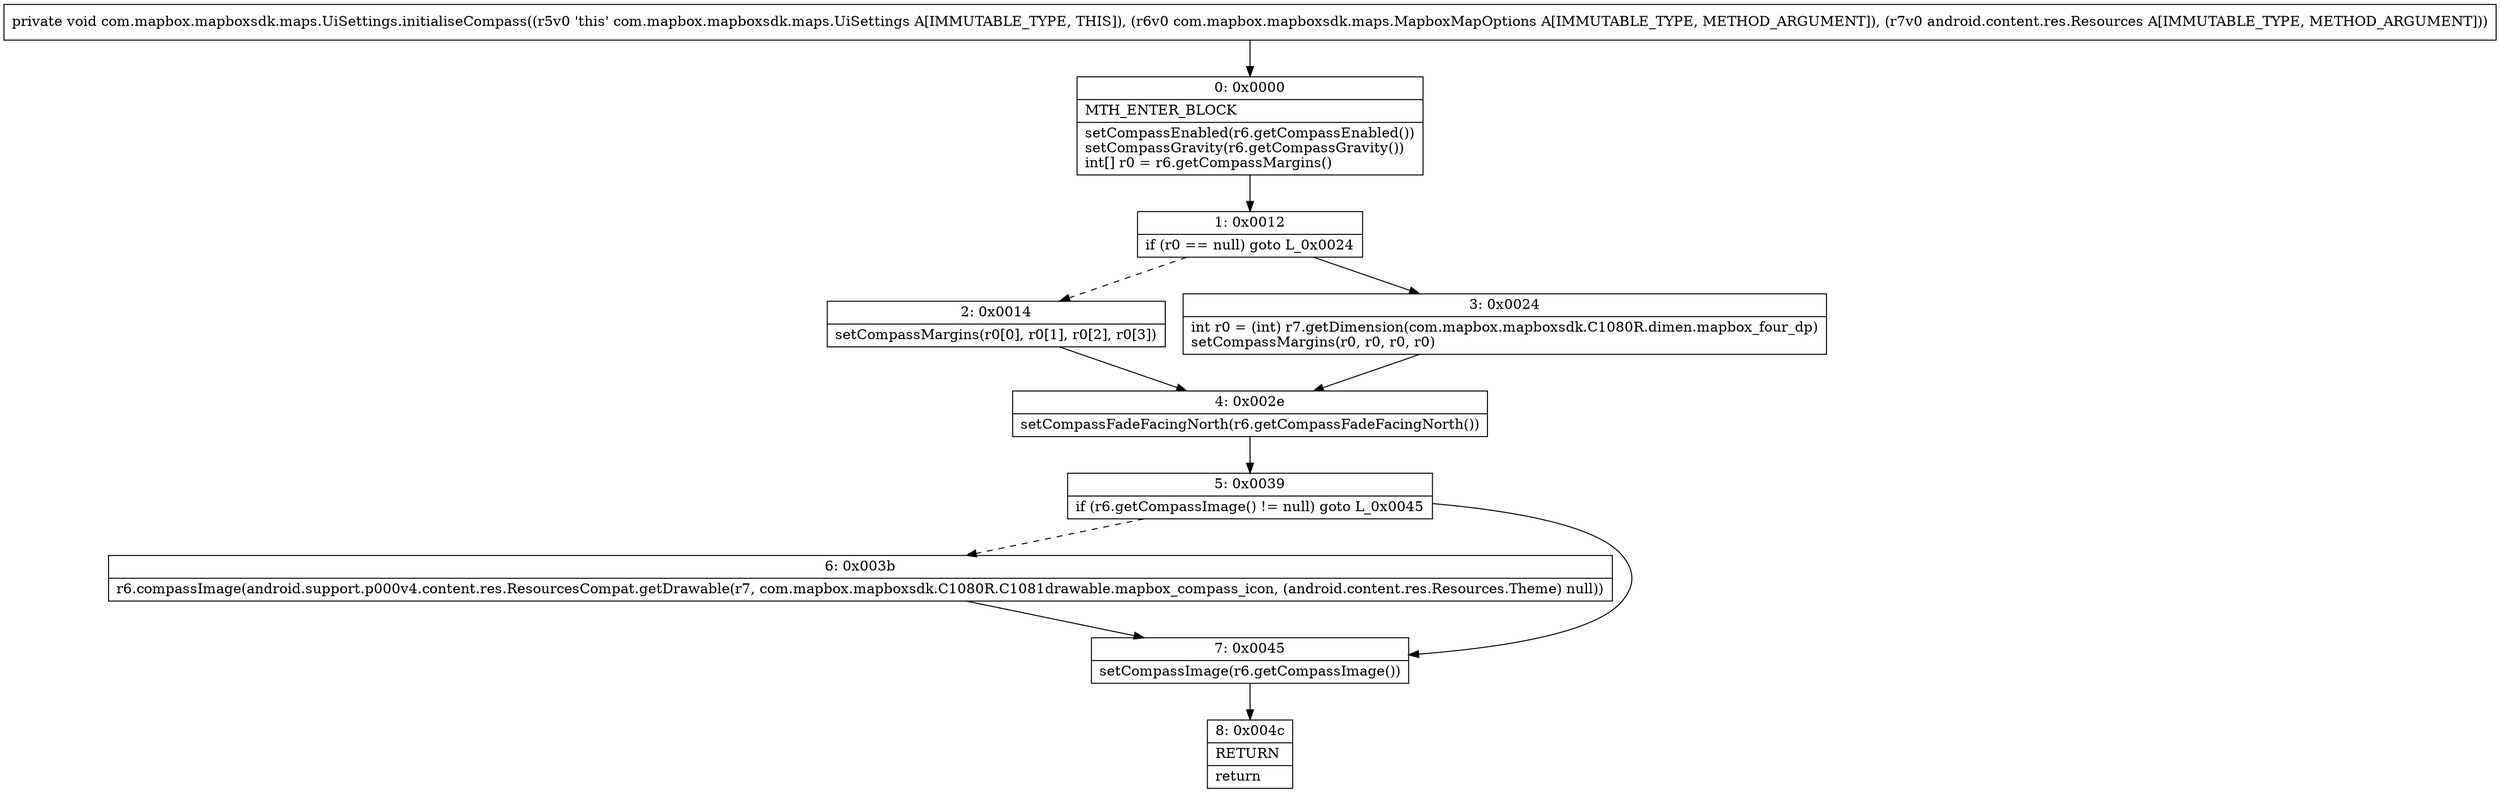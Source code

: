 digraph "CFG forcom.mapbox.mapboxsdk.maps.UiSettings.initialiseCompass(Lcom\/mapbox\/mapboxsdk\/maps\/MapboxMapOptions;Landroid\/content\/res\/Resources;)V" {
Node_0 [shape=record,label="{0\:\ 0x0000|MTH_ENTER_BLOCK\l|setCompassEnabled(r6.getCompassEnabled())\lsetCompassGravity(r6.getCompassGravity())\lint[] r0 = r6.getCompassMargins()\l}"];
Node_1 [shape=record,label="{1\:\ 0x0012|if (r0 == null) goto L_0x0024\l}"];
Node_2 [shape=record,label="{2\:\ 0x0014|setCompassMargins(r0[0], r0[1], r0[2], r0[3])\l}"];
Node_3 [shape=record,label="{3\:\ 0x0024|int r0 = (int) r7.getDimension(com.mapbox.mapboxsdk.C1080R.dimen.mapbox_four_dp)\lsetCompassMargins(r0, r0, r0, r0)\l}"];
Node_4 [shape=record,label="{4\:\ 0x002e|setCompassFadeFacingNorth(r6.getCompassFadeFacingNorth())\l}"];
Node_5 [shape=record,label="{5\:\ 0x0039|if (r6.getCompassImage() != null) goto L_0x0045\l}"];
Node_6 [shape=record,label="{6\:\ 0x003b|r6.compassImage(android.support.p000v4.content.res.ResourcesCompat.getDrawable(r7, com.mapbox.mapboxsdk.C1080R.C1081drawable.mapbox_compass_icon, (android.content.res.Resources.Theme) null))\l}"];
Node_7 [shape=record,label="{7\:\ 0x0045|setCompassImage(r6.getCompassImage())\l}"];
Node_8 [shape=record,label="{8\:\ 0x004c|RETURN\l|return\l}"];
MethodNode[shape=record,label="{private void com.mapbox.mapboxsdk.maps.UiSettings.initialiseCompass((r5v0 'this' com.mapbox.mapboxsdk.maps.UiSettings A[IMMUTABLE_TYPE, THIS]), (r6v0 com.mapbox.mapboxsdk.maps.MapboxMapOptions A[IMMUTABLE_TYPE, METHOD_ARGUMENT]), (r7v0 android.content.res.Resources A[IMMUTABLE_TYPE, METHOD_ARGUMENT])) }"];
MethodNode -> Node_0;
Node_0 -> Node_1;
Node_1 -> Node_2[style=dashed];
Node_1 -> Node_3;
Node_2 -> Node_4;
Node_3 -> Node_4;
Node_4 -> Node_5;
Node_5 -> Node_6[style=dashed];
Node_5 -> Node_7;
Node_6 -> Node_7;
Node_7 -> Node_8;
}

